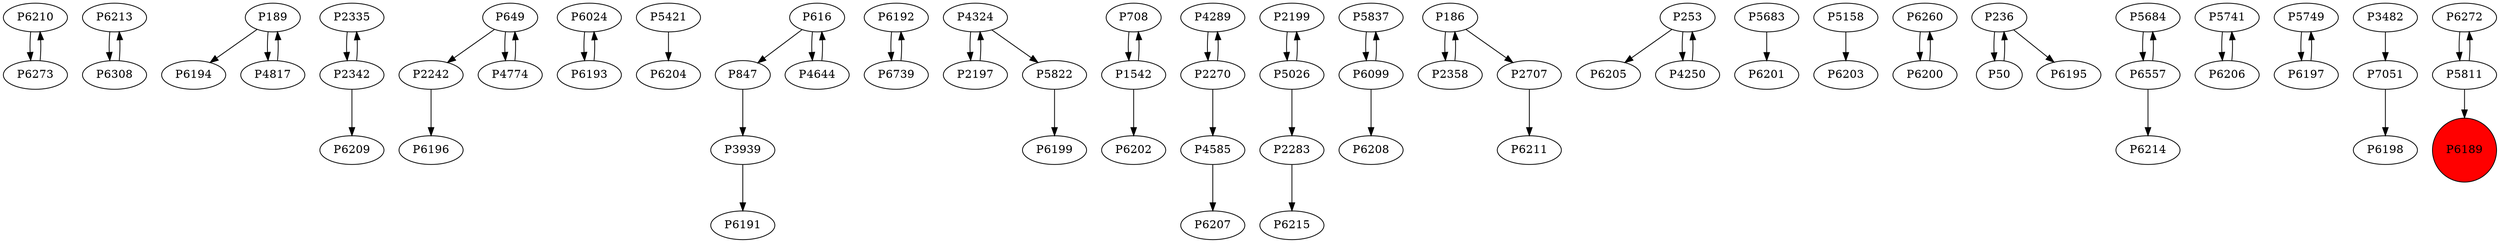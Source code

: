 digraph {
	P6210 -> P6273
	P6213 -> P6308
	P189 -> P6194
	P2335 -> P2342
	P6308 -> P6213
	P2242 -> P6196
	P6024 -> P6193
	P5421 -> P6204
	P3939 -> P6191
	P847 -> P3939
	P4817 -> P189
	P6192 -> P6739
	P4324 -> P2197
	P708 -> P1542
	P189 -> P4817
	P616 -> P847
	P4289 -> P2270
	P6273 -> P6210
	P2199 -> P5026
	P4585 -> P6207
	P2197 -> P4324
	P5026 -> P2199
	P616 -> P4644
	P5837 -> P6099
	P2707 -> P6211
	P253 -> P6205
	P6193 -> P6024
	P5683 -> P6201
	P2358 -> P186
	P4250 -> P253
	P649 -> P2242
	P5158 -> P6203
	P6260 -> P6200
	P6739 -> P6192
	P4774 -> P649
	P2342 -> P6209
	P5026 -> P2283
	P649 -> P4774
	P4644 -> P616
	P236 -> P50
	P5684 -> P6557
	P6557 -> P5684
	P2270 -> P4585
	P1542 -> P6202
	P5741 -> P6206
	P236 -> P6195
	P186 -> P2358
	P4324 -> P5822
	P6200 -> P6260
	P6099 -> P6208
	P5749 -> P6197
	P6557 -> P6214
	P6197 -> P5749
	P6099 -> P5837
	P3482 -> P7051
	P2283 -> P6215
	P253 -> P4250
	P1542 -> P708
	P2342 -> P2335
	P6206 -> P5741
	P5822 -> P6199
	P50 -> P236
	P6272 -> P5811
	P7051 -> P6198
	P2270 -> P4289
	P186 -> P2707
	P5811 -> P6189
	P5811 -> P6272
	P6189 [shape=circle]
	P6189 [style=filled]
	P6189 [fillcolor=red]
}